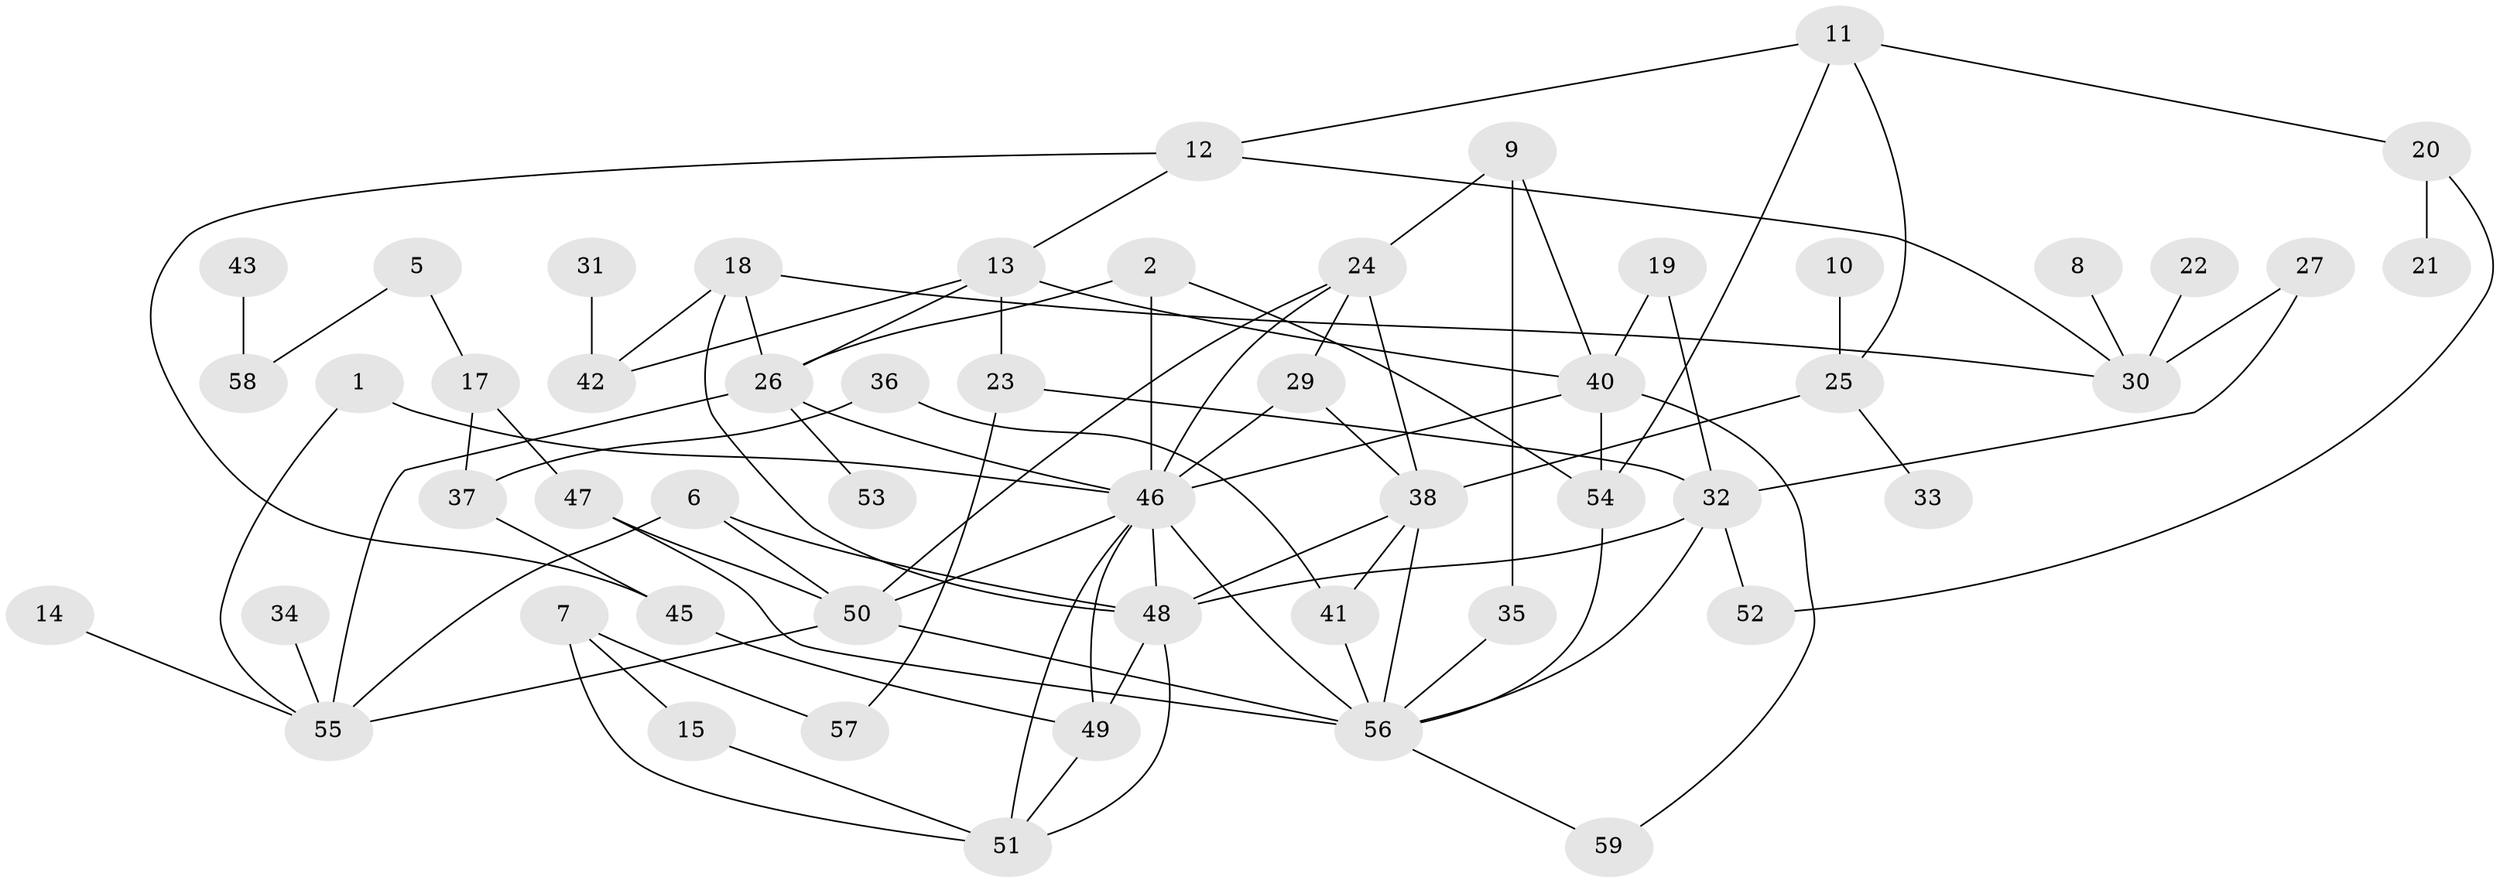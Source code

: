 // original degree distribution, {4: 0.13559322033898305, 3: 0.2966101694915254, 5: 0.05084745762711865, 1: 0.16101694915254236, 2: 0.2457627118644068, 6: 0.05084745762711865, 0: 0.05084745762711865, 8: 0.00847457627118644}
// Generated by graph-tools (version 1.1) at 2025/35/03/04/25 23:35:46]
// undirected, 53 vertices, 89 edges
graph export_dot {
  node [color=gray90,style=filled];
  1;
  2;
  5;
  6;
  7;
  8;
  9;
  10;
  11;
  12;
  13;
  14;
  15;
  17;
  18;
  19;
  20;
  21;
  22;
  23;
  24;
  25;
  26;
  27;
  29;
  30;
  31;
  32;
  33;
  34;
  35;
  36;
  37;
  38;
  40;
  41;
  42;
  43;
  45;
  46;
  47;
  48;
  49;
  50;
  51;
  52;
  53;
  54;
  55;
  56;
  57;
  58;
  59;
  1 -- 46 [weight=2.0];
  1 -- 55 [weight=1.0];
  2 -- 26 [weight=1.0];
  2 -- 46 [weight=1.0];
  2 -- 54 [weight=1.0];
  5 -- 17 [weight=1.0];
  5 -- 58 [weight=1.0];
  6 -- 48 [weight=1.0];
  6 -- 50 [weight=2.0];
  6 -- 55 [weight=1.0];
  7 -- 15 [weight=1.0];
  7 -- 51 [weight=1.0];
  7 -- 57 [weight=1.0];
  8 -- 30 [weight=1.0];
  9 -- 24 [weight=1.0];
  9 -- 35 [weight=1.0];
  9 -- 40 [weight=1.0];
  10 -- 25 [weight=1.0];
  11 -- 12 [weight=1.0];
  11 -- 20 [weight=1.0];
  11 -- 25 [weight=1.0];
  11 -- 54 [weight=1.0];
  12 -- 13 [weight=1.0];
  12 -- 30 [weight=1.0];
  12 -- 45 [weight=1.0];
  13 -- 23 [weight=1.0];
  13 -- 26 [weight=1.0];
  13 -- 40 [weight=1.0];
  13 -- 42 [weight=1.0];
  14 -- 55 [weight=1.0];
  15 -- 51 [weight=1.0];
  17 -- 37 [weight=1.0];
  17 -- 47 [weight=1.0];
  18 -- 26 [weight=1.0];
  18 -- 30 [weight=1.0];
  18 -- 42 [weight=1.0];
  18 -- 48 [weight=1.0];
  19 -- 32 [weight=1.0];
  19 -- 40 [weight=1.0];
  20 -- 21 [weight=1.0];
  20 -- 52 [weight=1.0];
  22 -- 30 [weight=1.0];
  23 -- 32 [weight=1.0];
  23 -- 57 [weight=1.0];
  24 -- 29 [weight=1.0];
  24 -- 38 [weight=2.0];
  24 -- 46 [weight=1.0];
  24 -- 50 [weight=1.0];
  25 -- 33 [weight=1.0];
  25 -- 38 [weight=3.0];
  26 -- 46 [weight=1.0];
  26 -- 53 [weight=1.0];
  26 -- 55 [weight=1.0];
  27 -- 30 [weight=2.0];
  27 -- 32 [weight=1.0];
  29 -- 38 [weight=1.0];
  29 -- 46 [weight=1.0];
  31 -- 42 [weight=1.0];
  32 -- 48 [weight=1.0];
  32 -- 52 [weight=1.0];
  32 -- 56 [weight=1.0];
  34 -- 55 [weight=1.0];
  35 -- 56 [weight=1.0];
  36 -- 37 [weight=1.0];
  36 -- 41 [weight=1.0];
  37 -- 45 [weight=1.0];
  38 -- 41 [weight=1.0];
  38 -- 48 [weight=1.0];
  38 -- 56 [weight=1.0];
  40 -- 46 [weight=1.0];
  40 -- 54 [weight=2.0];
  40 -- 59 [weight=1.0];
  41 -- 56 [weight=1.0];
  43 -- 58 [weight=1.0];
  45 -- 49 [weight=1.0];
  46 -- 48 [weight=1.0];
  46 -- 49 [weight=1.0];
  46 -- 50 [weight=2.0];
  46 -- 51 [weight=2.0];
  46 -- 56 [weight=1.0];
  47 -- 50 [weight=1.0];
  47 -- 56 [weight=1.0];
  48 -- 49 [weight=1.0];
  48 -- 51 [weight=1.0];
  49 -- 51 [weight=1.0];
  50 -- 55 [weight=1.0];
  50 -- 56 [weight=2.0];
  54 -- 56 [weight=1.0];
  56 -- 59 [weight=1.0];
}
